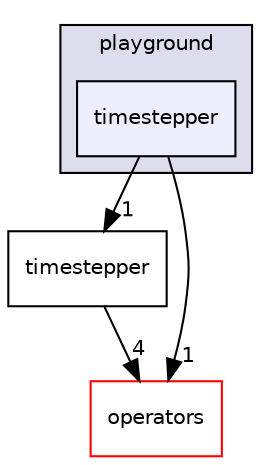 digraph "timestepper" {
  compound=true
  node [ fontsize="10", fontname="Helvetica"];
  edge [ labelfontsize="10", labelfontname="Helvetica"];
  subgraph clusterdir_c0688d8f58f2ac48be580c635590bfde {
    graph [ bgcolor="#ddddee", pencolor="black", label="playground" fontname="Helvetica", fontsize="10", URL="dir_c0688d8f58f2ac48be580c635590bfde.html"]
  dir_0e9b29016191d51171bff26d65ec04e7 [shape=box, label="timestepper", style="filled", fillcolor="#eeeeff", pencolor="black", URL="dir_0e9b29016191d51171bff26d65ec04e7.html"];
  }
  dir_dcfbe8758bba0745af0c464c9828dc4a [shape=box label="timestepper" URL="dir_dcfbe8758bba0745af0c464c9828dc4a.html"];
  dir_91b47eb1f5534b791b2db4e72c4ced9d [shape=box label="operators" fillcolor="white" style="filled" color="red" URL="dir_91b47eb1f5534b791b2db4e72c4ced9d.html"];
  dir_dcfbe8758bba0745af0c464c9828dc4a->dir_91b47eb1f5534b791b2db4e72c4ced9d [headlabel="4", labeldistance=1.5 headhref="dir_000004_000005.html"];
  dir_0e9b29016191d51171bff26d65ec04e7->dir_dcfbe8758bba0745af0c464c9828dc4a [headlabel="1", labeldistance=1.5 headhref="dir_000045_000004.html"];
  dir_0e9b29016191d51171bff26d65ec04e7->dir_91b47eb1f5534b791b2db4e72c4ced9d [headlabel="1", labeldistance=1.5 headhref="dir_000045_000005.html"];
}
